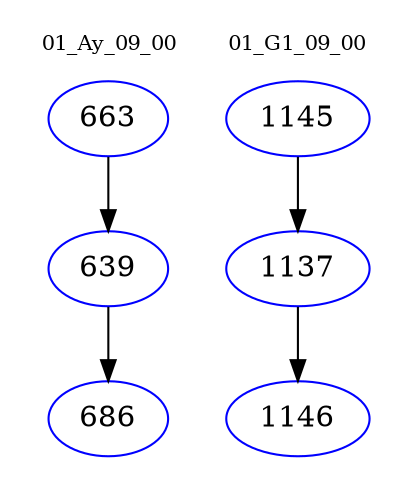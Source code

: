 digraph{
subgraph cluster_0 {
color = white
label = "01_Ay_09_00";
fontsize=10;
T0_663 [label="663", color="blue"]
T0_663 -> T0_639 [color="black"]
T0_639 [label="639", color="blue"]
T0_639 -> T0_686 [color="black"]
T0_686 [label="686", color="blue"]
}
subgraph cluster_1 {
color = white
label = "01_G1_09_00";
fontsize=10;
T1_1145 [label="1145", color="blue"]
T1_1145 -> T1_1137 [color="black"]
T1_1137 [label="1137", color="blue"]
T1_1137 -> T1_1146 [color="black"]
T1_1146 [label="1146", color="blue"]
}
}
